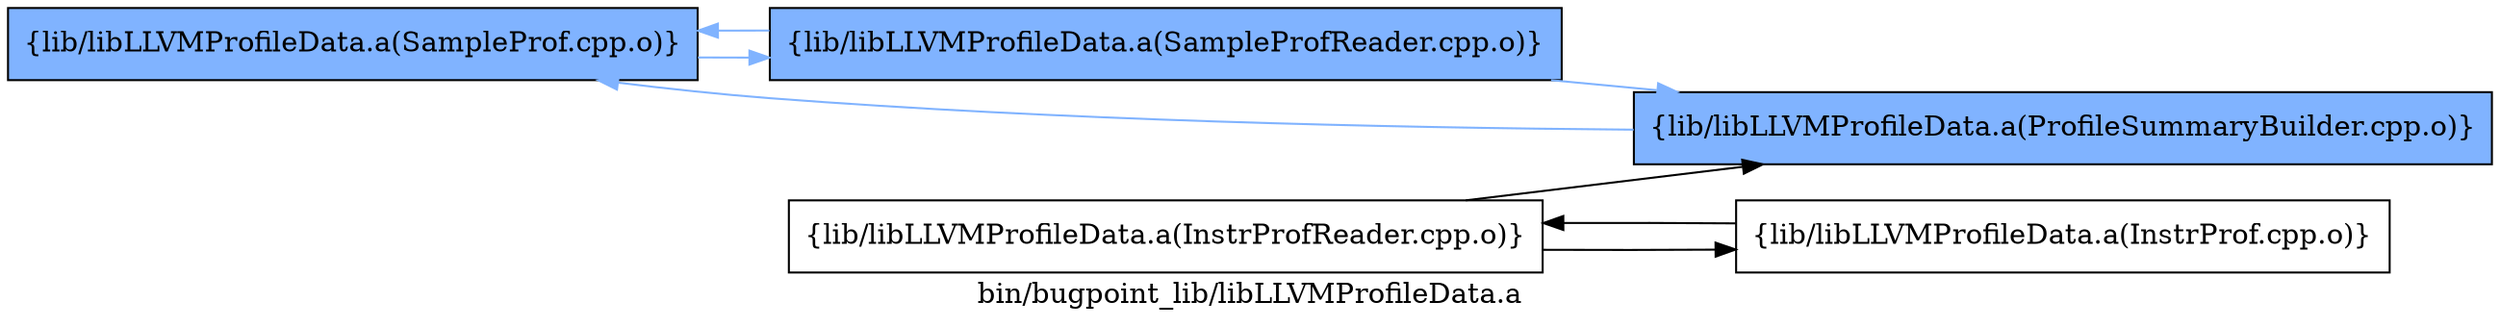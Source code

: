 digraph "bin/bugpoint_lib/libLLVMProfileData.a" {
	label="bin/bugpoint_lib/libLLVMProfileData.a";
	rankdir=LR;
	{ rank=same; Node0x560f26ce6278;  }
	{ rank=same; Node0x560f26ce5af8;  }

	Node0x560f26ce6278 [shape=record,shape=box,group=1,style=filled,fillcolor="0.600000 0.5 1",label="{lib/libLLVMProfileData.a(SampleProf.cpp.o)}"];
	Node0x560f26ce6278 -> Node0x560f26ce5af8[color="0.600000 0.5 1"];
	Node0x560f26ce5af8 [shape=record,shape=box,group=1,style=filled,fillcolor="0.600000 0.5 1",label="{lib/libLLVMProfileData.a(SampleProfReader.cpp.o)}"];
	Node0x560f26ce5af8 -> Node0x560f26ce1db8[color="0.600000 0.5 1"];
	Node0x560f26ce5af8 -> Node0x560f26ce6278[color="0.600000 0.5 1"];
	Node0x560f26ce04b8 [shape=record,shape=box,group=0,label="{lib/libLLVMProfileData.a(InstrProf.cpp.o)}"];
	Node0x560f26ce04b8 -> Node0x560f26ce2da8;
	Node0x560f26ce1db8 [shape=record,shape=box,group=1,style=filled,fillcolor="0.600000 0.5 1",label="{lib/libLLVMProfileData.a(ProfileSummaryBuilder.cpp.o)}"];
	Node0x560f26ce1db8 -> Node0x560f26ce6278[color="0.600000 0.5 1"];
	Node0x560f26ce2da8 [shape=record,shape=box,group=0,label="{lib/libLLVMProfileData.a(InstrProfReader.cpp.o)}"];
	Node0x560f26ce2da8 -> Node0x560f26ce04b8;
	Node0x560f26ce2da8 -> Node0x560f26ce1db8;
}

